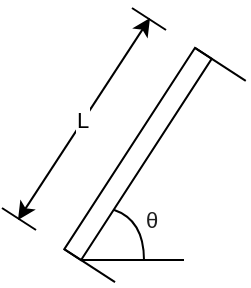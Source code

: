 <mxfile version="26.2.9">
  <diagram name="Page-1" id="Qh9Fn2kug38Hm_EOuBje">
    <mxGraphModel dx="574" dy="291" grid="1" gridSize="10" guides="1" tooltips="1" connect="1" arrows="1" fold="1" page="1" pageScale="1" pageWidth="827" pageHeight="1169" math="0" shadow="0">
      <root>
        <mxCell id="0" />
        <mxCell id="1" parent="0" />
        <mxCell id="MICkrWPUPjy-vN6kk5Nm-11" value="" style="endArrow=none;html=1;rounded=0;entryX=1;entryY=1;entryDx=0;entryDy=0;" edge="1" parent="1" target="MICkrWPUPjy-vN6kk5Nm-3">
          <mxGeometry width="50" height="50" relative="1" as="geometry">
            <mxPoint x="380" y="520" as="sourcePoint" />
            <mxPoint x="362" y="477" as="targetPoint" />
          </mxGeometry>
        </mxCell>
        <mxCell id="MICkrWPUPjy-vN6kk5Nm-3" value="" style="rounded=0;whiteSpace=wrap;html=1;rotation=33;" vertex="1" parent="1">
          <mxGeometry x="352" y="407" width="10" height="120" as="geometry" />
        </mxCell>
        <mxCell id="MICkrWPUPjy-vN6kk5Nm-5" value="" style="endArrow=classic;startArrow=classic;html=1;rounded=0;" edge="1" parent="1">
          <mxGeometry width="50" height="50" relative="1" as="geometry">
            <mxPoint x="297" y="500" as="sourcePoint" />
            <mxPoint x="363" y="399" as="targetPoint" />
          </mxGeometry>
        </mxCell>
        <mxCell id="MICkrWPUPjy-vN6kk5Nm-10" value="L" style="edgeLabel;html=1;align=center;verticalAlign=middle;resizable=0;points=[];" vertex="1" connectable="0" parent="MICkrWPUPjy-vN6kk5Nm-5">
          <mxGeometry x="-0.004" y="1" relative="1" as="geometry">
            <mxPoint y="1" as="offset" />
          </mxGeometry>
        </mxCell>
        <mxCell id="MICkrWPUPjy-vN6kk5Nm-6" value="" style="endArrow=none;html=1;rounded=0;" edge="1" parent="1">
          <mxGeometry width="50" height="50" relative="1" as="geometry">
            <mxPoint x="354" y="394" as="sourcePoint" />
            <mxPoint x="371" y="405" as="targetPoint" />
          </mxGeometry>
        </mxCell>
        <mxCell id="MICkrWPUPjy-vN6kk5Nm-7" value="" style="endArrow=none;html=1;rounded=0;" edge="1" parent="1">
          <mxGeometry width="50" height="50" relative="1" as="geometry">
            <mxPoint x="289" y="494" as="sourcePoint" />
            <mxPoint x="306" y="505" as="targetPoint" />
          </mxGeometry>
        </mxCell>
        <mxCell id="MICkrWPUPjy-vN6kk5Nm-14" value="&lt;p class=&quot;MsoNormal&quot;&gt;&lt;span style=&quot;color: rgb(31, 31, 31); font-family: &amp;quot;Google Sans&amp;quot;, Arial, sans-serif; text-align: start; background-color: rgb(255, 255, 255);&quot;&gt;&lt;font style=&quot;font-size: 11px;&quot;&gt;θ&lt;/font&gt;&lt;/span&gt;&lt;/p&gt;" style="text;html=1;align=center;verticalAlign=middle;whiteSpace=wrap;rounded=0;" vertex="1" parent="1">
          <mxGeometry x="355" y="485" width="18" height="30" as="geometry" />
        </mxCell>
        <mxCell id="MICkrWPUPjy-vN6kk5Nm-19" value="" style="endArrow=none;html=1;rounded=0;entryX=1;entryY=0;entryDx=0;entryDy=0;exitX=0;exitY=0;exitDx=0;exitDy=0;" edge="1" parent="1" source="MICkrWPUPjy-vN6kk5Nm-3">
          <mxGeometry width="50" height="50" relative="1" as="geometry">
            <mxPoint x="387" y="415" as="sourcePoint" />
            <mxPoint x="410.872" y="430.403" as="targetPoint" />
          </mxGeometry>
        </mxCell>
        <mxCell id="MICkrWPUPjy-vN6kk5Nm-25" value="" style="endArrow=none;html=1;rounded=0;entryX=1;entryY=1;entryDx=0;entryDy=0;exitX=0;exitY=1;exitDx=0;exitDy=0;" edge="1" parent="1" source="MICkrWPUPjy-vN6kk5Nm-3">
          <mxGeometry width="50" height="50" relative="1" as="geometry">
            <mxPoint x="322" y="516" as="sourcePoint" />
            <mxPoint x="345.515" y="531.043" as="targetPoint" />
          </mxGeometry>
        </mxCell>
        <mxCell id="MICkrWPUPjy-vN6kk5Nm-40" value="" style="endArrow=none;html=1;rounded=0;entryX=1;entryY=0.75;entryDx=0;entryDy=0;curved=1;" edge="1" parent="1" target="MICkrWPUPjy-vN6kk5Nm-3">
          <mxGeometry width="50" height="50" relative="1" as="geometry">
            <mxPoint x="360" y="520" as="sourcePoint" />
            <mxPoint x="390" y="504" as="targetPoint" />
            <Array as="points">
              <mxPoint x="360" y="500" />
            </Array>
          </mxGeometry>
        </mxCell>
      </root>
    </mxGraphModel>
  </diagram>
</mxfile>
